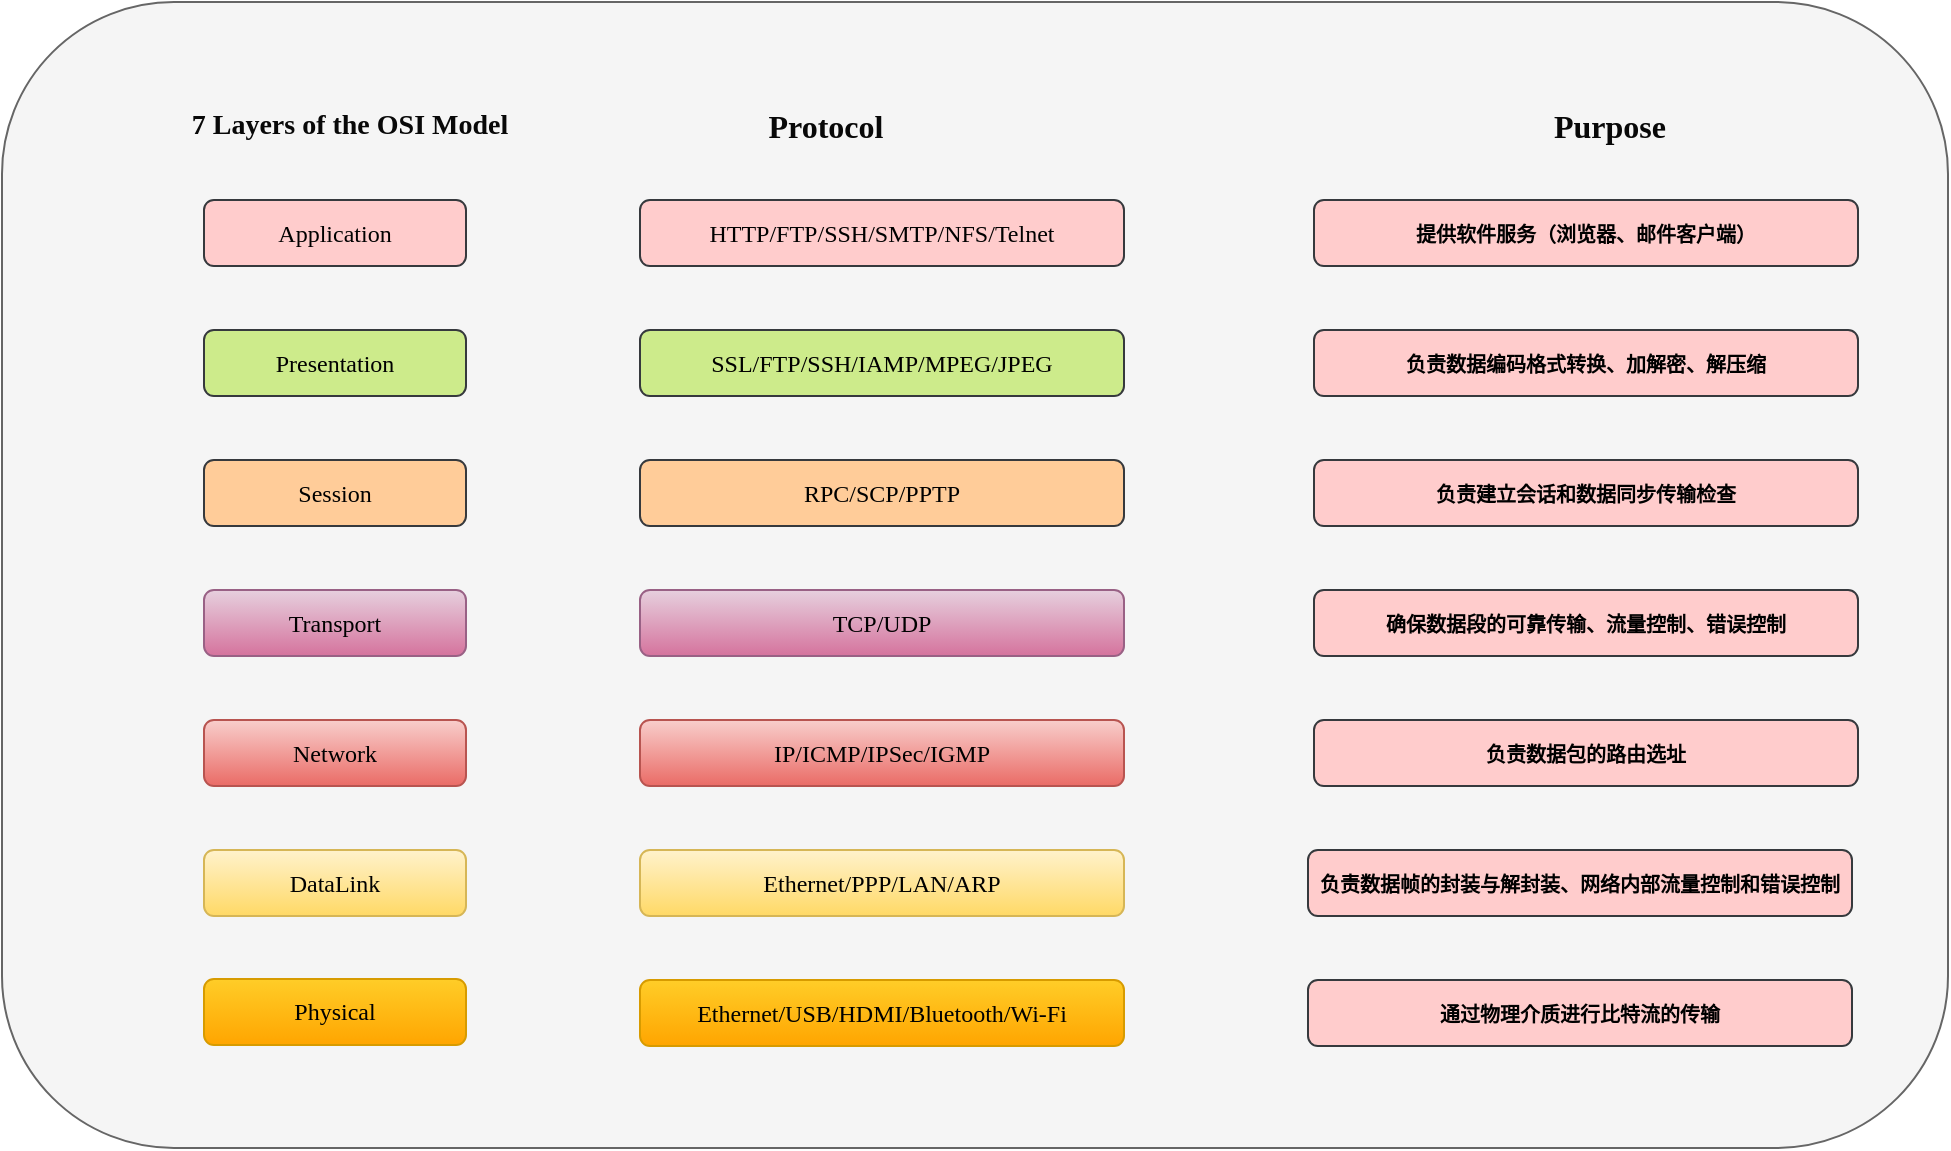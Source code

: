 <mxfile version="24.2.2" type="github">
  <diagram name="第 1 页" id="zce8Iakbi8fosPCT37Wt">
    <mxGraphModel dx="1149" dy="674" grid="0" gridSize="10" guides="1" tooltips="1" connect="1" arrows="1" fold="1" page="0" pageScale="1" pageWidth="827" pageHeight="1169" math="0" shadow="0">
      <root>
        <mxCell id="0" />
        <mxCell id="1" parent="0" />
        <mxCell id="hrf4c1Iz9-tAlNHSyQwA-27" value="" style="rounded=1;whiteSpace=wrap;html=1;fillColor=#f5f5f5;strokeColor=#666666;fontColor=#333333;" vertex="1" parent="1">
          <mxGeometry x="2" y="63" width="973" height="573" as="geometry" />
        </mxCell>
        <mxCell id="hrf4c1Iz9-tAlNHSyQwA-1" value="Application" style="rounded=1;whiteSpace=wrap;html=1;fillColor=#ffcccc;strokeColor=#36393d;fontFamily=Comic Sans MS;" vertex="1" parent="1">
          <mxGeometry x="103" y="162" width="131" height="33" as="geometry" />
        </mxCell>
        <mxCell id="hrf4c1Iz9-tAlNHSyQwA-2" value="Presentation" style="rounded=1;whiteSpace=wrap;html=1;fillColor=#cdeb8b;strokeColor=#36393d;fontFamily=Comic Sans MS;" vertex="1" parent="1">
          <mxGeometry x="103" y="227" width="131" height="33" as="geometry" />
        </mxCell>
        <mxCell id="hrf4c1Iz9-tAlNHSyQwA-3" value="Session" style="rounded=1;whiteSpace=wrap;html=1;fillColor=#ffcc99;strokeColor=#36393d;fontFamily=Comic Sans MS;" vertex="1" parent="1">
          <mxGeometry x="103" y="292" width="131" height="33" as="geometry" />
        </mxCell>
        <mxCell id="hrf4c1Iz9-tAlNHSyQwA-4" value="Transport" style="rounded=1;whiteSpace=wrap;html=1;fillColor=#e6d0de;gradientColor=#d5739d;strokeColor=#996185;fontFamily=Comic Sans MS;" vertex="1" parent="1">
          <mxGeometry x="103" y="357" width="131" height="33" as="geometry" />
        </mxCell>
        <mxCell id="hrf4c1Iz9-tAlNHSyQwA-5" value="Network" style="rounded=1;whiteSpace=wrap;html=1;fillColor=#f8cecc;gradientColor=#ea6b66;strokeColor=#b85450;fontFamily=Comic Sans MS;" vertex="1" parent="1">
          <mxGeometry x="103" y="422" width="131" height="33" as="geometry" />
        </mxCell>
        <mxCell id="hrf4c1Iz9-tAlNHSyQwA-6" value="DataLink" style="rounded=1;whiteSpace=wrap;html=1;fillColor=#fff2cc;gradientColor=#ffd966;strokeColor=#d6b656;fontFamily=Comic Sans MS;" vertex="1" parent="1">
          <mxGeometry x="103" y="487" width="131" height="33" as="geometry" />
        </mxCell>
        <mxCell id="hrf4c1Iz9-tAlNHSyQwA-7" value="Physical" style="rounded=1;whiteSpace=wrap;html=1;fillColor=#ffcd28;strokeColor=#d79b00;gradientColor=#ffa500;fontFamily=Comic Sans MS;" vertex="1" parent="1">
          <mxGeometry x="103" y="551.5" width="131" height="33" as="geometry" />
        </mxCell>
        <mxCell id="hrf4c1Iz9-tAlNHSyQwA-8" value="7 Layers of the OSI Model" style="text;html=1;align=center;verticalAlign=middle;whiteSpace=wrap;rounded=0;fontFamily=Comic Sans MS;fontSize=14;fontColor=#080808;fontStyle=1" vertex="1" parent="1">
          <mxGeometry x="73" y="102" width="206" height="46" as="geometry" />
        </mxCell>
        <mxCell id="hrf4c1Iz9-tAlNHSyQwA-9" value="Protocol" style="text;html=1;align=center;verticalAlign=middle;whiteSpace=wrap;rounded=0;fontFamily=Comic Sans MS;fontSize=16;fontColor=#080808;fontStyle=1" vertex="1" parent="1">
          <mxGeometry x="311" y="102" width="206" height="46" as="geometry" />
        </mxCell>
        <mxCell id="hrf4c1Iz9-tAlNHSyQwA-10" value="HTTP/FTP/SSH/SMTP/NFS/Telnet" style="rounded=1;whiteSpace=wrap;html=1;fillColor=#ffcccc;strokeColor=#36393d;fontFamily=Comic Sans MS;" vertex="1" parent="1">
          <mxGeometry x="321" y="162" width="242" height="33" as="geometry" />
        </mxCell>
        <mxCell id="hrf4c1Iz9-tAlNHSyQwA-11" value="SSL/FTP/SSH/IAMP/MPEG/JPEG" style="rounded=1;whiteSpace=wrap;html=1;fillColor=#cdeb8b;strokeColor=#36393d;fontFamily=Comic Sans MS;" vertex="1" parent="1">
          <mxGeometry x="321" y="227" width="242" height="33" as="geometry" />
        </mxCell>
        <mxCell id="hrf4c1Iz9-tAlNHSyQwA-12" value="RPC/SCP/PPTP" style="rounded=1;whiteSpace=wrap;html=1;fillColor=#ffcc99;strokeColor=#36393d;fontFamily=Comic Sans MS;" vertex="1" parent="1">
          <mxGeometry x="321" y="292" width="242" height="33" as="geometry" />
        </mxCell>
        <mxCell id="hrf4c1Iz9-tAlNHSyQwA-13" value="TCP/UDP" style="rounded=1;whiteSpace=wrap;html=1;fillColor=#e6d0de;strokeColor=#996185;fontFamily=Comic Sans MS;gradientColor=#d5739d;" vertex="1" parent="1">
          <mxGeometry x="321" y="357" width="242" height="33" as="geometry" />
        </mxCell>
        <mxCell id="hrf4c1Iz9-tAlNHSyQwA-14" value="IP/ICMP/IPSec/IGMP" style="rounded=1;whiteSpace=wrap;html=1;fillColor=#f8cecc;strokeColor=#b85450;fontFamily=Comic Sans MS;gradientColor=#ea6b66;" vertex="1" parent="1">
          <mxGeometry x="321" y="422" width="242" height="33" as="geometry" />
        </mxCell>
        <mxCell id="hrf4c1Iz9-tAlNHSyQwA-15" value="Ethernet/PPP/LAN/ARP" style="rounded=1;whiteSpace=wrap;html=1;fillColor=#fff2cc;strokeColor=#d6b656;fontFamily=Comic Sans MS;gradientColor=#ffd966;" vertex="1" parent="1">
          <mxGeometry x="321" y="487" width="242" height="33" as="geometry" />
        </mxCell>
        <mxCell id="hrf4c1Iz9-tAlNHSyQwA-16" value="Ethernet/USB/HDMI/Bluetooth/Wi-Fi" style="rounded=1;whiteSpace=wrap;html=1;fillColor=#ffcd28;strokeColor=#d79b00;fontFamily=Comic Sans MS;gradientColor=#ffa500;" vertex="1" parent="1">
          <mxGeometry x="321" y="552" width="242" height="33" as="geometry" />
        </mxCell>
        <mxCell id="hrf4c1Iz9-tAlNHSyQwA-19" value="提供软件服务（浏览器、邮件客户端）" style="rounded=1;whiteSpace=wrap;html=1;fillColor=#ffcccc;strokeColor=#36393d;fontFamily=Comic Sans MS;fontSize=10;fontStyle=1" vertex="1" parent="1">
          <mxGeometry x="658" y="162" width="272" height="33" as="geometry" />
        </mxCell>
        <mxCell id="hrf4c1Iz9-tAlNHSyQwA-20" value="负责数据编码格式转换、加解密、解压缩" style="rounded=1;whiteSpace=wrap;html=1;fillColor=#ffcccc;strokeColor=#36393d;fontFamily=Comic Sans MS;fontSize=10;fontStyle=1" vertex="1" parent="1">
          <mxGeometry x="658" y="227" width="272" height="33" as="geometry" />
        </mxCell>
        <mxCell id="hrf4c1Iz9-tAlNHSyQwA-21" value="负责建立会话和数据同步传输检查" style="rounded=1;whiteSpace=wrap;html=1;fillColor=#ffcccc;strokeColor=#36393d;fontFamily=Comic Sans MS;fontSize=10;fontStyle=1" vertex="1" parent="1">
          <mxGeometry x="658" y="292" width="272" height="33" as="geometry" />
        </mxCell>
        <mxCell id="hrf4c1Iz9-tAlNHSyQwA-22" value="确保数据段的可靠传输、流量控制、错误控制" style="rounded=1;whiteSpace=wrap;html=1;fillColor=#ffcccc;strokeColor=#36393d;fontFamily=Comic Sans MS;fontSize=10;fontStyle=1" vertex="1" parent="1">
          <mxGeometry x="658" y="357" width="272" height="33" as="geometry" />
        </mxCell>
        <mxCell id="hrf4c1Iz9-tAlNHSyQwA-23" value="负责数据包的路由选址" style="rounded=1;whiteSpace=wrap;html=1;fillColor=#ffcccc;strokeColor=#36393d;fontFamily=Comic Sans MS;fontSize=10;fontStyle=1" vertex="1" parent="1">
          <mxGeometry x="658" y="422" width="272" height="33" as="geometry" />
        </mxCell>
        <mxCell id="hrf4c1Iz9-tAlNHSyQwA-24" value="&lt;div style=&quot;text-align: start; font-size: 10px;&quot;&gt;&lt;span style=&quot;background-color: initial; font-size: 10px;&quot;&gt;负责数据帧的封装与解封装、网络内部流量控制和错误控制&lt;/span&gt;&lt;/div&gt;" style="rounded=1;whiteSpace=wrap;html=1;fillColor=#ffcccc;strokeColor=#36393d;fontFamily=Comic Sans MS;fontSize=10;fontStyle=1" vertex="1" parent="1">
          <mxGeometry x="655" y="487" width="272" height="33" as="geometry" />
        </mxCell>
        <mxCell id="hrf4c1Iz9-tAlNHSyQwA-25" value="通过物理介质进行比特流的传输" style="rounded=1;whiteSpace=wrap;html=1;fillColor=#ffcccc;strokeColor=#36393d;fontFamily=Comic Sans MS;fontSize=10;fontStyle=1" vertex="1" parent="1">
          <mxGeometry x="655" y="552" width="272" height="33" as="geometry" />
        </mxCell>
        <mxCell id="hrf4c1Iz9-tAlNHSyQwA-26" value="Purpose" style="text;html=1;align=center;verticalAlign=middle;whiteSpace=wrap;rounded=0;fontFamily=Comic Sans MS;fontSize=16;fontColor=#080808;fontStyle=1" vertex="1" parent="1">
          <mxGeometry x="703" y="102" width="206" height="46" as="geometry" />
        </mxCell>
      </root>
    </mxGraphModel>
  </diagram>
</mxfile>
